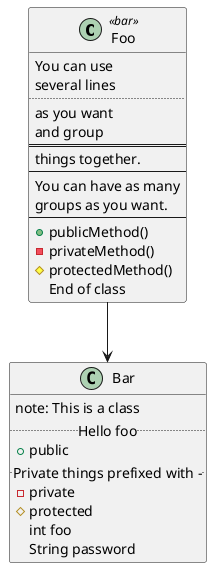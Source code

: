 @startuml

class Foo <<bar>> {
    You can use
    several lines
    ..
    as you want
    and group
    ==
    things together.
    --
    You can have as many
    groups as you want.
    --
    +publicMethod()
    -privateMethod()
    #protectedMethod()
    End of class
}

class Bar { 
    note: This is a class
    .. Hello foo ..
    +public
    .. Private things prefixed with - ..
    -private
    #protected
    int foo
    String password
}

Foo --> Bar

@enduml
